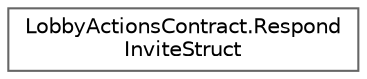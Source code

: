digraph "Graphical Class Hierarchy"
{
 // LATEX_PDF_SIZE
  bgcolor="transparent";
  edge [fontname=Helvetica,fontsize=10,labelfontname=Helvetica,labelfontsize=10];
  node [fontname=Helvetica,fontsize=10,shape=box,height=0.2,width=0.4];
  rankdir="LR";
  Node0 [id="Node000000",label="LobbyActionsContract.Respond\lInviteStruct",height=0.2,width=0.4,color="grey40", fillcolor="white", style="filled",URL="$struct_lobby_actions_contract_1_1_respond_invite_struct.html",tooltip="Created:"];
}
